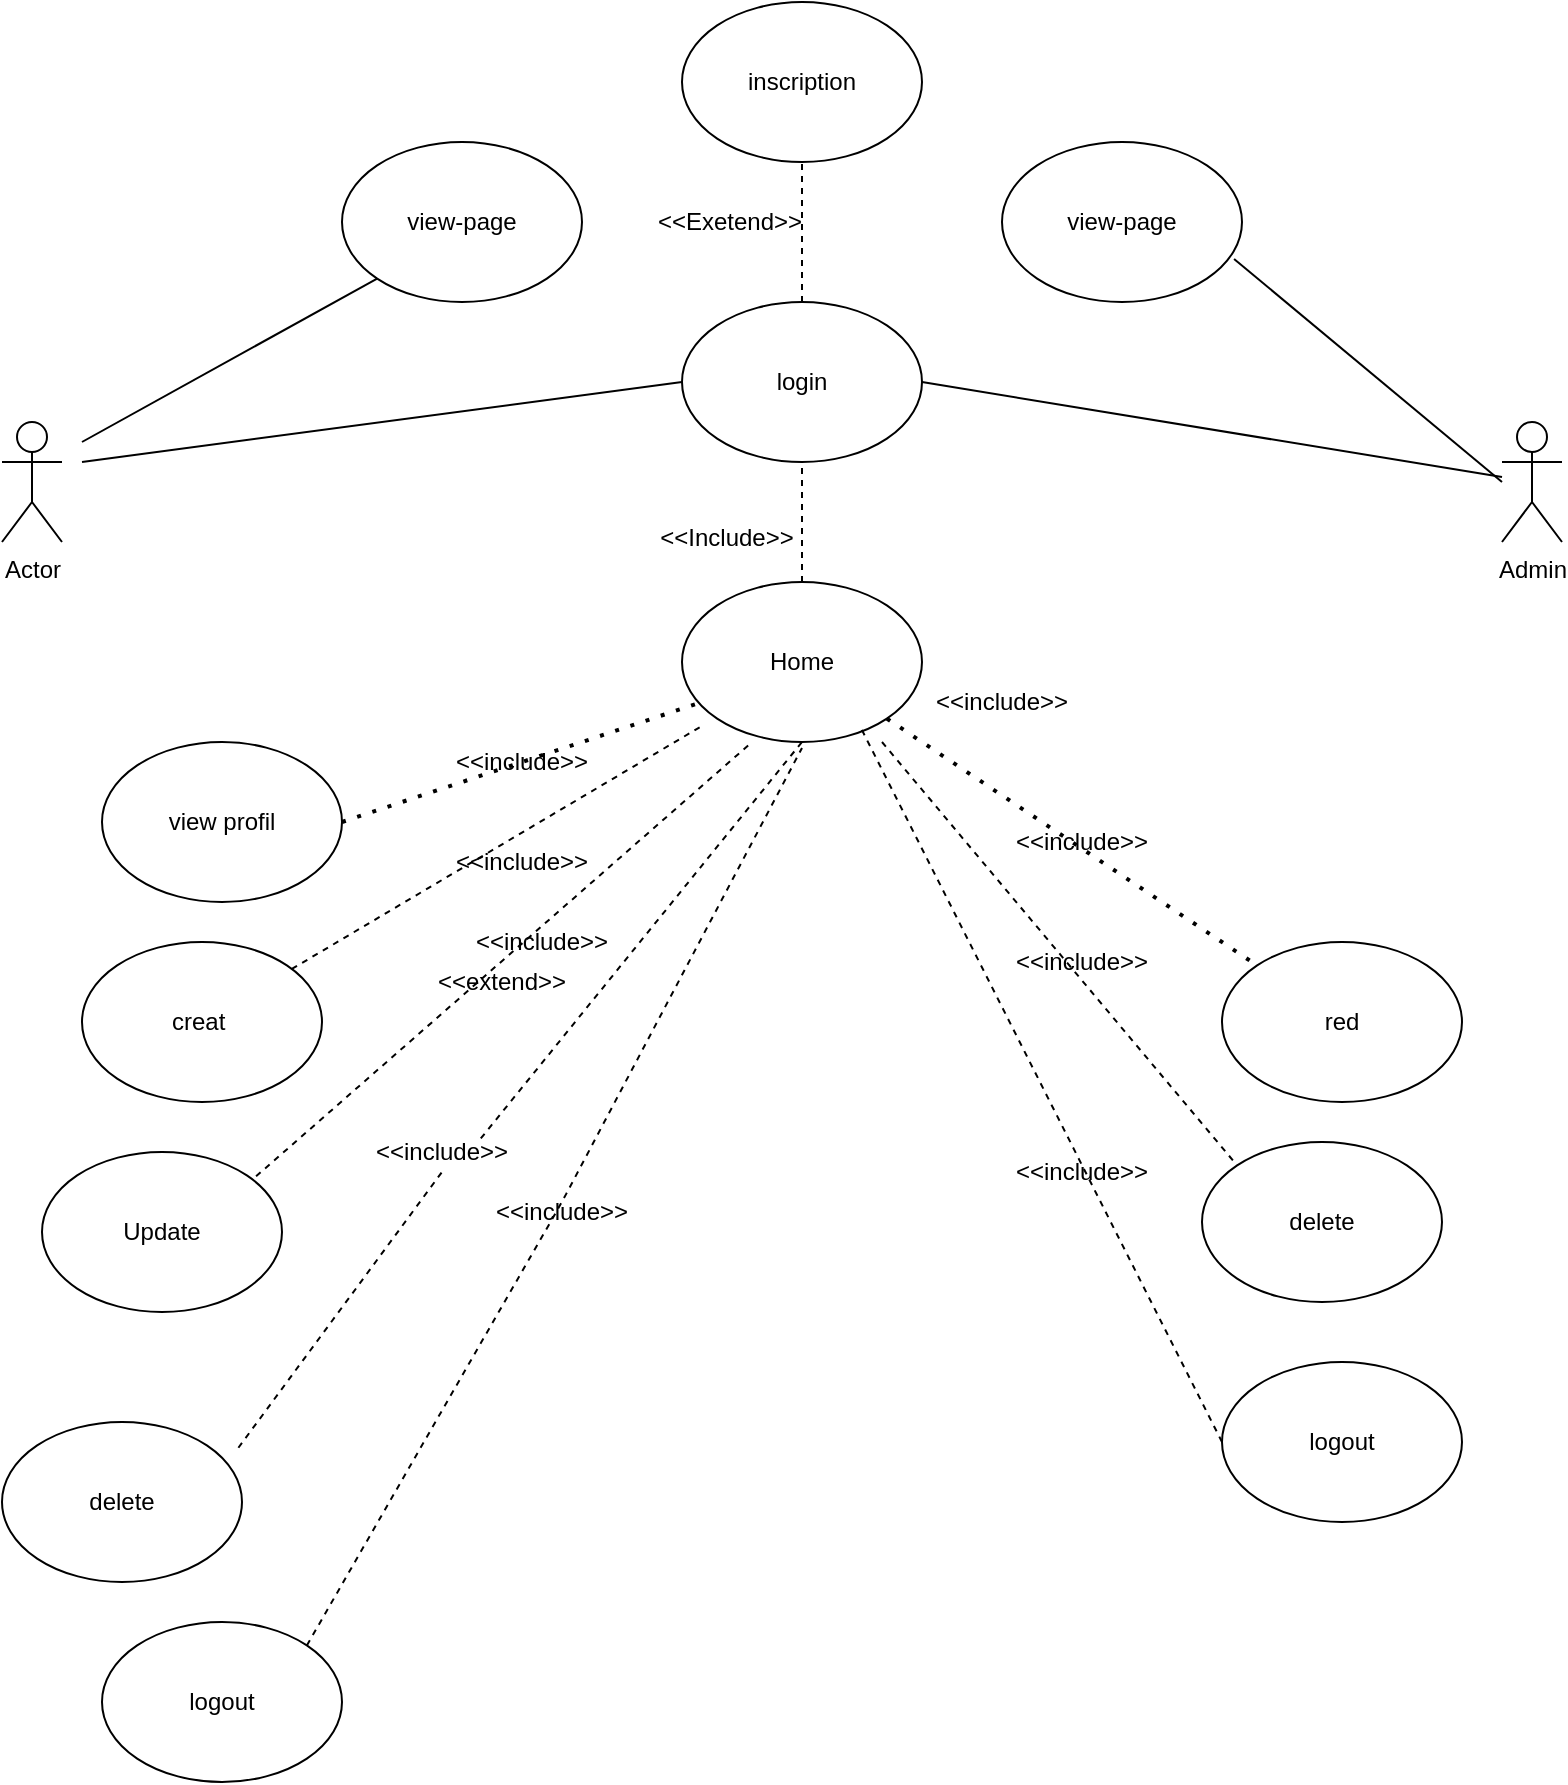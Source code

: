 <mxfile>
    <diagram id="NmKBy_z51paYsjQvQj2X" name="Page-1">
        <mxGraphModel dx="1664" dy="634" grid="1" gridSize="10" guides="1" tooltips="1" connect="1" arrows="1" fold="1" page="1" pageScale="1" pageWidth="827" pageHeight="1169" math="0" shadow="0">
            <root>
                <mxCell id="0"/>
                <mxCell id="1" parent="0"/>
                <mxCell id="4" value="Home" style="ellipse;whiteSpace=wrap;html=1;" parent="1" vertex="1">
                    <mxGeometry x="360" y="300" width="120" height="80" as="geometry"/>
                </mxCell>
                <mxCell id="5" value="view-page" style="ellipse;whiteSpace=wrap;html=1;" parent="1" vertex="1">
                    <mxGeometry x="190" y="80" width="120" height="80" as="geometry"/>
                </mxCell>
                <mxCell id="6" value="creat&amp;nbsp;" style="ellipse;whiteSpace=wrap;html=1;" parent="1" vertex="1">
                    <mxGeometry x="60" y="480" width="120" height="80" as="geometry"/>
                </mxCell>
                <mxCell id="7" value="Update" style="ellipse;whiteSpace=wrap;html=1;" parent="1" vertex="1">
                    <mxGeometry x="40" y="585" width="120" height="80" as="geometry"/>
                </mxCell>
                <mxCell id="8" value="login" style="ellipse;whiteSpace=wrap;html=1;" parent="1" vertex="1">
                    <mxGeometry x="360" y="160" width="120" height="80" as="geometry"/>
                </mxCell>
                <mxCell id="9" value="inscription" style="ellipse;whiteSpace=wrap;html=1;" parent="1" vertex="1">
                    <mxGeometry x="360" y="10" width="120" height="80" as="geometry"/>
                </mxCell>
                <mxCell id="15" value="" style="endArrow=none;dashed=1;html=1;entryX=0.5;entryY=1;entryDx=0;entryDy=0;exitX=0.5;exitY=0;exitDx=0;exitDy=0;" edge="1" parent="1" source="8" target="9">
                    <mxGeometry width="50" height="50" relative="1" as="geometry">
                        <mxPoint x="510" y="250" as="sourcePoint"/>
                        <mxPoint x="510" y="170" as="targetPoint"/>
                    </mxGeometry>
                </mxCell>
                <mxCell id="16" value="&amp;lt;&amp;lt;Exetend&amp;gt;&amp;gt;" style="text;html=1;strokeColor=none;fillColor=none;align=center;verticalAlign=middle;whiteSpace=wrap;rounded=0;" vertex="1" parent="1">
                    <mxGeometry x="354" y="110" width="60" height="20" as="geometry"/>
                </mxCell>
                <mxCell id="28" value="&amp;lt;&amp;lt;Include&amp;gt;&amp;gt;" style="text;html=1;strokeColor=none;fillColor=none;align=center;verticalAlign=middle;whiteSpace=wrap;rounded=0;rotation=0;" vertex="1" parent="1">
                    <mxGeometry x="370" y="270" width="25" height="15" as="geometry"/>
                </mxCell>
                <mxCell id="36" value="" style="endArrow=none;dashed=1;html=1;exitX=0.5;exitY=0;exitDx=0;exitDy=0;" edge="1" parent="1" source="4">
                    <mxGeometry width="50" height="50" relative="1" as="geometry">
                        <mxPoint x="350" y="210" as="sourcePoint"/>
                        <mxPoint x="420" y="240" as="targetPoint"/>
                    </mxGeometry>
                </mxCell>
                <mxCell id="40" value="delete" style="ellipse;whiteSpace=wrap;html=1;" vertex="1" parent="1">
                    <mxGeometry x="20" y="720" width="120" height="80" as="geometry"/>
                </mxCell>
                <mxCell id="48" value="red" style="ellipse;whiteSpace=wrap;html=1;" vertex="1" parent="1">
                    <mxGeometry x="630" y="480" width="120" height="80" as="geometry"/>
                </mxCell>
                <mxCell id="49" value="delete" style="ellipse;whiteSpace=wrap;html=1;" vertex="1" parent="1">
                    <mxGeometry x="620" y="580" width="120" height="80" as="geometry"/>
                </mxCell>
                <mxCell id="50" value="logout" style="ellipse;whiteSpace=wrap;html=1;" vertex="1" parent="1">
                    <mxGeometry x="630" y="690" width="120" height="80" as="geometry"/>
                </mxCell>
                <mxCell id="51" value="logout" style="ellipse;whiteSpace=wrap;html=1;" vertex="1" parent="1">
                    <mxGeometry x="70" y="820" width="120" height="80" as="geometry"/>
                </mxCell>
                <mxCell id="58" value="view profil" style="ellipse;whiteSpace=wrap;html=1;" vertex="1" parent="1">
                    <mxGeometry x="70" y="380" width="120" height="80" as="geometry"/>
                </mxCell>
                <mxCell id="61" value="&lt;span&gt;view-page&lt;/span&gt;" style="ellipse;whiteSpace=wrap;html=1;" vertex="1" parent="1">
                    <mxGeometry x="520" y="80" width="120" height="80" as="geometry"/>
                </mxCell>
                <mxCell id="67" value="" style="endArrow=none;html=1;entryX=0.967;entryY=0.731;entryDx=0;entryDy=0;entryPerimeter=0;" edge="1" parent="1" target="61">
                    <mxGeometry width="50" height="50" relative="1" as="geometry">
                        <mxPoint x="770" y="250" as="sourcePoint"/>
                        <mxPoint x="510" y="240" as="targetPoint"/>
                    </mxGeometry>
                </mxCell>
                <mxCell id="68" value="Actor" style="shape=umlActor;verticalLabelPosition=bottom;verticalAlign=top;html=1;outlineConnect=0;" vertex="1" parent="1">
                    <mxGeometry x="20" y="220" width="30" height="60" as="geometry"/>
                </mxCell>
                <mxCell id="71" value="Admin" style="shape=umlActor;verticalLabelPosition=bottom;verticalAlign=top;html=1;outlineConnect=0;" vertex="1" parent="1">
                    <mxGeometry x="770" y="220" width="30" height="60" as="geometry"/>
                </mxCell>
                <mxCell id="78" value="" style="endArrow=none;dashed=1;html=1;dashPattern=1 3;strokeWidth=2;exitX=1;exitY=0.5;exitDx=0;exitDy=0;" edge="1" parent="1" source="58">
                    <mxGeometry width="50" height="50" relative="1" as="geometry">
                        <mxPoint x="600" y="530" as="sourcePoint"/>
                        <mxPoint x="370" y="360" as="targetPoint"/>
                    </mxGeometry>
                </mxCell>
                <mxCell id="79" value="" style="endArrow=none;dashed=1;html=1;dashPattern=1 3;strokeWidth=2;exitX=1;exitY=1;exitDx=0;exitDy=0;" edge="1" parent="1" source="4" target="48">
                    <mxGeometry width="50" height="50" relative="1" as="geometry">
                        <mxPoint x="600" y="530" as="sourcePoint"/>
                        <mxPoint x="650" y="480" as="targetPoint"/>
                    </mxGeometry>
                </mxCell>
                <mxCell id="80" value="&amp;lt;&amp;lt;include&amp;gt;&amp;gt;" style="text;html=1;strokeColor=none;fillColor=none;align=center;verticalAlign=middle;whiteSpace=wrap;rounded=0;" vertex="1" parent="1">
                    <mxGeometry x="500" y="350" width="40" height="20" as="geometry"/>
                </mxCell>
                <mxCell id="83" value="&amp;lt;&amp;lt;include&amp;gt;&amp;gt;" style="text;html=1;strokeColor=none;fillColor=none;align=center;verticalAlign=middle;whiteSpace=wrap;rounded=0;" vertex="1" parent="1">
                    <mxGeometry x="260" y="380" width="40" height="20" as="geometry"/>
                </mxCell>
                <mxCell id="105" value="" style="endArrow=none;html=1;entryX=0;entryY=0.5;entryDx=0;entryDy=0;" edge="1" parent="1" target="8">
                    <mxGeometry width="50" height="50" relative="1" as="geometry">
                        <mxPoint x="60" y="240" as="sourcePoint"/>
                        <mxPoint x="360" y="240" as="targetPoint"/>
                    </mxGeometry>
                </mxCell>
                <mxCell id="108" value="" style="endArrow=none;html=1;entryX=0;entryY=1;entryDx=0;entryDy=0;" edge="1" parent="1" target="5">
                    <mxGeometry width="50" height="50" relative="1" as="geometry">
                        <mxPoint x="60" y="230" as="sourcePoint"/>
                        <mxPoint x="328" y="170" as="targetPoint"/>
                    </mxGeometry>
                </mxCell>
                <mxCell id="126" value="" style="endArrow=none;dashed=1;html=1;exitX=0.892;exitY=0.152;exitDx=0;exitDy=0;exitPerimeter=0;entryX=0.28;entryY=1.016;entryDx=0;entryDy=0;entryPerimeter=0;" edge="1" parent="1" source="7" target="4">
                    <mxGeometry width="50" height="50" relative="1" as="geometry">
                        <mxPoint x="240" y="570" as="sourcePoint"/>
                        <mxPoint x="430" y="370" as="targetPoint"/>
                    </mxGeometry>
                </mxCell>
                <mxCell id="129" value="" style="endArrow=none;dashed=1;html=1;entryX=0.075;entryY=0.907;entryDx=0;entryDy=0;entryPerimeter=0;" edge="1" parent="1" source="6" target="4">
                    <mxGeometry width="50" height="50" relative="1" as="geometry">
                        <mxPoint x="470" y="370" as="sourcePoint"/>
                        <mxPoint x="410" y="370" as="targetPoint"/>
                    </mxGeometry>
                </mxCell>
                <mxCell id="131" value="&amp;lt;&amp;lt;include&amp;gt;&amp;gt;" style="text;html=1;strokeColor=none;fillColor=none;align=center;verticalAlign=middle;whiteSpace=wrap;rounded=0;" vertex="1" parent="1">
                    <mxGeometry x="260" y="430" width="40" height="20" as="geometry"/>
                </mxCell>
                <mxCell id="133" value="" style="endArrow=none;dashed=1;html=1;exitX=0.985;exitY=0.161;exitDx=0;exitDy=0;exitPerimeter=0;entryX=0.5;entryY=1;entryDx=0;entryDy=0;startArrow=none;" edge="1" parent="1" source="128" target="4">
                    <mxGeometry width="50" height="50" relative="1" as="geometry">
                        <mxPoint x="470" y="500" as="sourcePoint"/>
                        <mxPoint x="430" y="390" as="targetPoint"/>
                    </mxGeometry>
                </mxCell>
                <mxCell id="135" value="&amp;lt;&amp;lt;extend&amp;gt;&amp;gt;" style="text;html=1;strokeColor=none;fillColor=none;align=center;verticalAlign=middle;whiteSpace=wrap;rounded=0;" vertex="1" parent="1">
                    <mxGeometry x="250" y="490" width="40" height="20" as="geometry"/>
                </mxCell>
                <mxCell id="138" value="" style="endArrow=none;dashed=1;html=1;exitX=1;exitY=0;exitDx=0;exitDy=0;" edge="1" parent="1" source="51">
                    <mxGeometry width="50" height="50" relative="1" as="geometry">
                        <mxPoint x="158.2" y="712.88" as="sourcePoint"/>
                        <mxPoint x="420" y="383" as="targetPoint"/>
                        <Array as="points">
                            <mxPoint x="300" y="610"/>
                        </Array>
                    </mxGeometry>
                </mxCell>
                <mxCell id="140" value="&amp;lt;&amp;lt;include&amp;gt;&amp;gt;" style="text;html=1;strokeColor=none;fillColor=none;align=center;verticalAlign=middle;whiteSpace=wrap;rounded=0;" vertex="1" parent="1">
                    <mxGeometry x="280" y="605" width="40" height="20" as="geometry"/>
                </mxCell>
                <mxCell id="145" value="" style="endArrow=none;dashed=1;html=1;entryX=0;entryY=0;entryDx=0;entryDy=0;" edge="1" parent="1" target="49">
                    <mxGeometry width="50" height="50" relative="1" as="geometry">
                        <mxPoint x="460" y="380" as="sourcePoint"/>
                        <mxPoint x="680" y="560" as="targetPoint"/>
                    </mxGeometry>
                </mxCell>
                <mxCell id="146" value="&amp;lt;&amp;lt;include&amp;gt;&amp;gt;" style="text;html=1;strokeColor=none;fillColor=none;align=center;verticalAlign=middle;whiteSpace=wrap;rounded=0;" vertex="1" parent="1">
                    <mxGeometry x="540" y="420" width="40" height="20" as="geometry"/>
                </mxCell>
                <mxCell id="147" value="&amp;lt;&amp;lt;include&amp;gt;&amp;gt;" style="text;html=1;strokeColor=none;fillColor=none;align=center;verticalAlign=middle;whiteSpace=wrap;rounded=0;" vertex="1" parent="1">
                    <mxGeometry x="540" y="480" width="40" height="20" as="geometry"/>
                </mxCell>
                <mxCell id="150" value="&amp;lt;&amp;lt;include&amp;gt;&amp;gt;" style="text;html=1;strokeColor=none;fillColor=none;align=center;verticalAlign=middle;whiteSpace=wrap;rounded=0;" vertex="1" parent="1">
                    <mxGeometry x="540" y="585" width="40" height="20" as="geometry"/>
                </mxCell>
                <mxCell id="153" value="" style="endArrow=none;dashed=1;html=1;exitX=0;exitY=0.5;exitDx=0;exitDy=0;entryX=0.745;entryY=0.911;entryDx=0;entryDy=0;entryPerimeter=0;" edge="1" parent="1" source="50" target="4">
                    <mxGeometry width="50" height="50" relative="1" as="geometry">
                        <mxPoint x="620" y="600" as="sourcePoint"/>
                        <mxPoint x="670" y="550" as="targetPoint"/>
                    </mxGeometry>
                </mxCell>
                <mxCell id="154" value="&amp;lt;&amp;lt;include&amp;gt;&amp;gt;" style="text;html=1;strokeColor=none;fillColor=none;align=center;verticalAlign=middle;whiteSpace=wrap;rounded=0;" vertex="1" parent="1">
                    <mxGeometry x="270" y="470" width="40" height="20" as="geometry"/>
                </mxCell>
                <mxCell id="156" value="" style="endArrow=none;html=1;entryX=1;entryY=0.5;entryDx=0;entryDy=0;" edge="1" parent="1" source="71" target="8">
                    <mxGeometry width="50" height="50" relative="1" as="geometry">
                        <mxPoint x="730" y="240" as="sourcePoint"/>
                        <mxPoint x="676.04" y="138.48" as="targetPoint"/>
                    </mxGeometry>
                </mxCell>
                <mxCell id="128" value="&amp;lt;&amp;lt;include&amp;gt;&amp;gt;" style="text;html=1;strokeColor=none;fillColor=none;align=center;verticalAlign=middle;whiteSpace=wrap;rounded=0;" vertex="1" parent="1">
                    <mxGeometry x="220" y="575" width="40" height="20" as="geometry"/>
                </mxCell>
                <mxCell id="157" value="" style="endArrow=none;dashed=1;html=1;exitX=0.985;exitY=0.161;exitDx=0;exitDy=0;exitPerimeter=0;entryX=0.5;entryY=1;entryDx=0;entryDy=0;" edge="1" parent="1" source="40" target="128">
                    <mxGeometry width="50" height="50" relative="1" as="geometry">
                        <mxPoint x="148.2" y="702.88" as="sourcePoint"/>
                        <mxPoint x="420" y="380.0" as="targetPoint"/>
                    </mxGeometry>
                </mxCell>
            </root>
        </mxGraphModel>
    </diagram>
</mxfile>